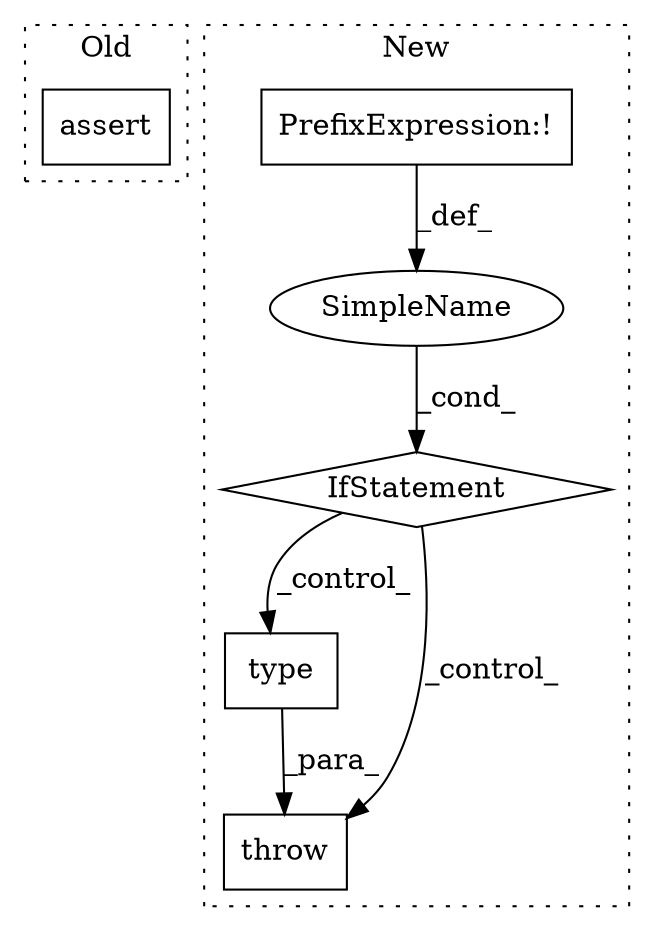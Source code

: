 digraph G {
subgraph cluster0 {
1 [label="assert" a="6" s="7049" l="7" shape="box"];
label = "Old";
style="dotted";
}
subgraph cluster1 {
2 [label="type" a="32" s="7308,7314" l="5,1" shape="box"];
3 [label="IfStatement" a="25" s="7154,7188" l="4,2" shape="diamond"];
4 [label="SimpleName" a="42" s="" l="" shape="ellipse"];
5 [label="PrefixExpression:!" a="38" s="7158" l="1" shape="box"];
6 [label="throw" a="53" s="7200" l="6" shape="box"];
label = "New";
style="dotted";
}
2 -> 6 [label="_para_"];
3 -> 6 [label="_control_"];
3 -> 2 [label="_control_"];
4 -> 3 [label="_cond_"];
5 -> 4 [label="_def_"];
}